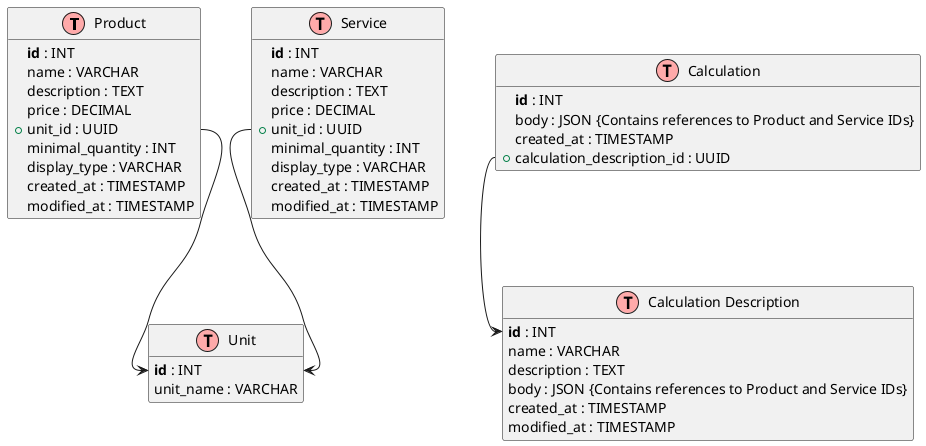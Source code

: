 @startuml
!define Table(name,desc) class name as "desc" << (T,#FFAAAA) >>
!define primaryKey(field) <b>field</b>
!define foreignKey(field,ref) <i>field</i> --> ref

hide methods
hide stereotypes

Table(product, "Product") {
  primaryKey(id) : INT
  name : VARCHAR
  description : TEXT
  price : DECIMAL
  +unit_id : UUID
  minimal_quantity : INT
  display_type : VARCHAR
  created_at : TIMESTAMP
  modified_at : TIMESTAMP
}

Table(service, "Service") {
  primaryKey(id) : INT
  name : VARCHAR
  description : TEXT
  price : DECIMAL
  +unit_id : UUID
  minimal_quantity : INT
  display_type : VARCHAR
  created_at : TIMESTAMP
  modified_at : TIMESTAMP
}

Table(unit, "Unit") {
  primaryKey(id) : INT
  unit_name : VARCHAR
}

Table(calculation_description, "Calculation Description") {
  primaryKey(id) : INT
  name : VARCHAR
  description : TEXT
  body : JSON {Contains references to Product and Service IDs}
  created_at : TIMESTAMP
  modified_at : TIMESTAMP
}

Table(calculation, "Calculation") {
  primaryKey(id) : INT
  body : JSON {Contains references to Product and Service IDs}
  created_at : TIMESTAMP
  +calculation_description_id : UUID
}

product::unit_id --> unit::id
service::unit_id --> unit::id
calculation::calculation_description_id --> calculation_description::id
@enduml